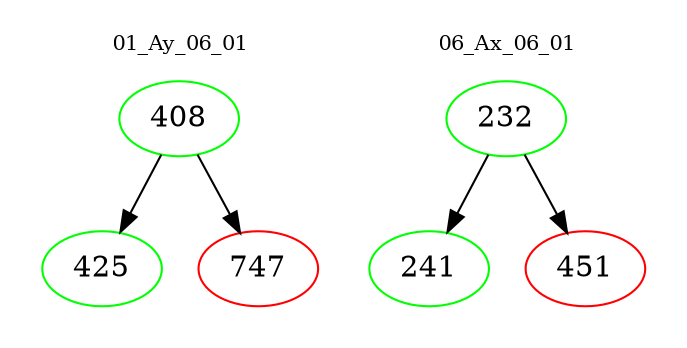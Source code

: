digraph{
subgraph cluster_0 {
color = white
label = "01_Ay_06_01";
fontsize=10;
T0_408 [label="408", color="green"]
T0_408 -> T0_425 [color="black"]
T0_425 [label="425", color="green"]
T0_408 -> T0_747 [color="black"]
T0_747 [label="747", color="red"]
}
subgraph cluster_1 {
color = white
label = "06_Ax_06_01";
fontsize=10;
T1_232 [label="232", color="green"]
T1_232 -> T1_241 [color="black"]
T1_241 [label="241", color="green"]
T1_232 -> T1_451 [color="black"]
T1_451 [label="451", color="red"]
}
}
